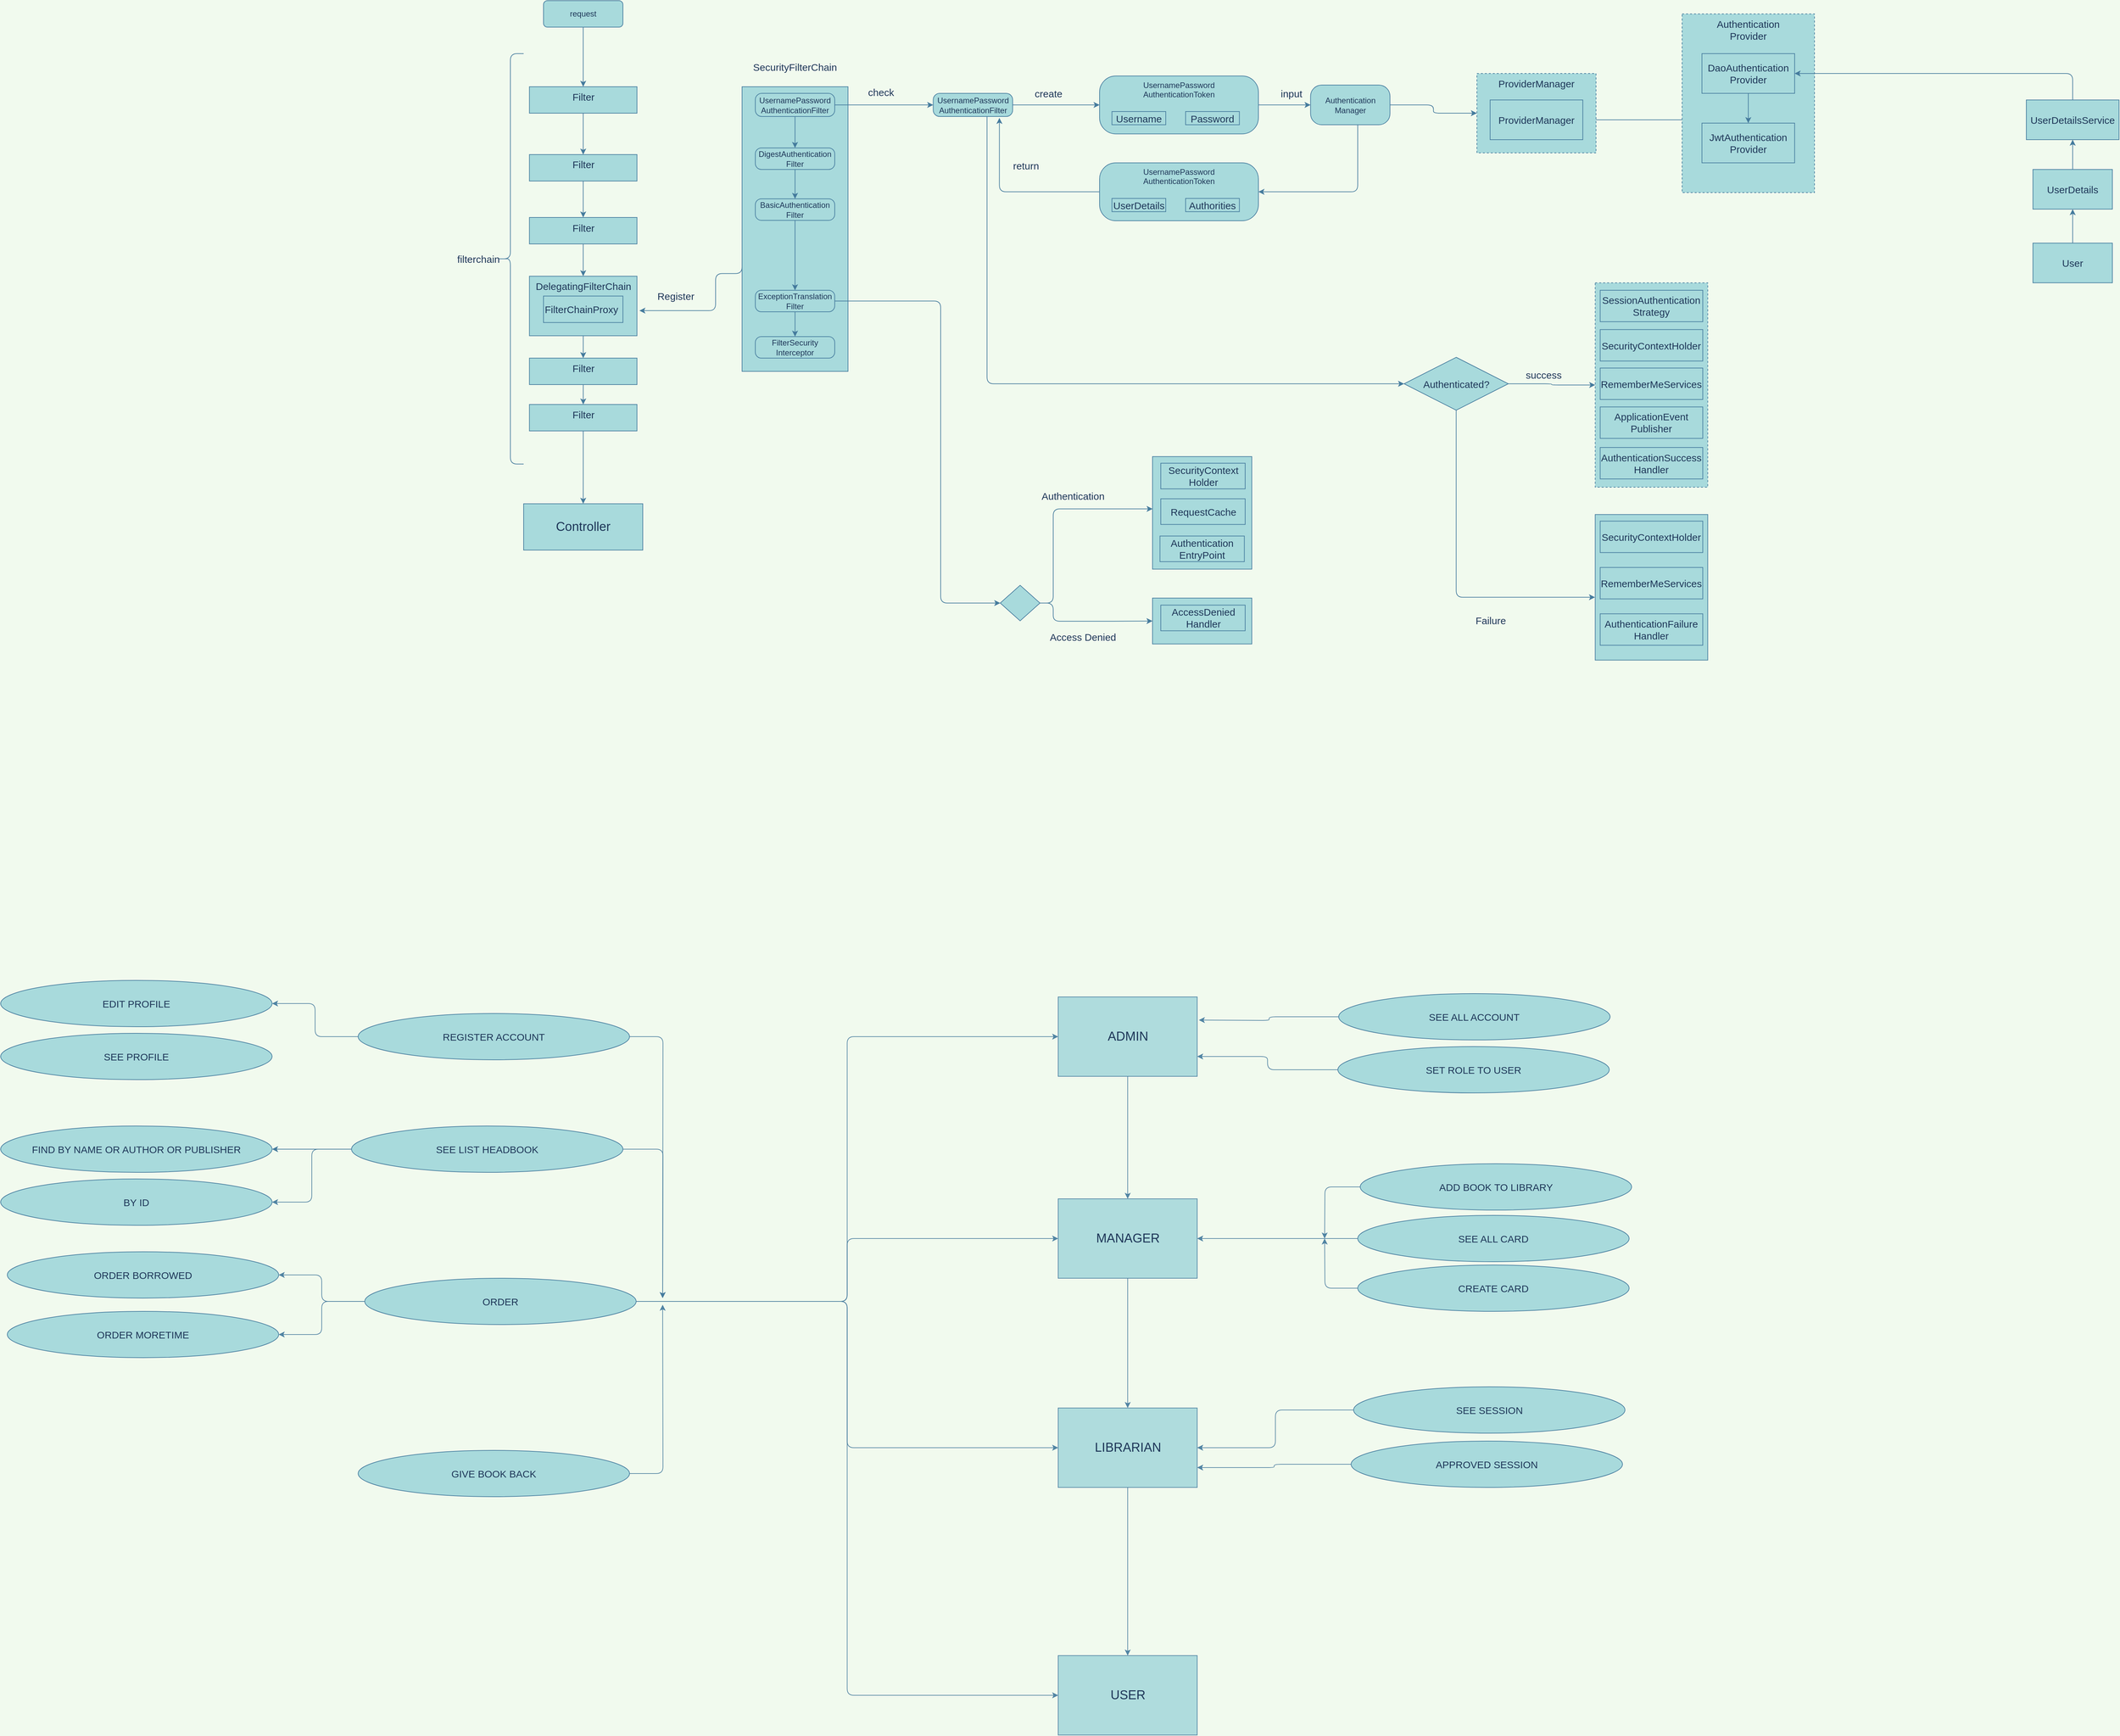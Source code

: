 <mxfile version="14.1.1" type="github">
  <diagram id="C5RBs43oDa-KdzZeNtuy" name="Page-1">
    <mxGraphModel dx="4338" dy="580" grid="1" gridSize="10" guides="1" tooltips="1" connect="1" arrows="1" fold="1" page="1" pageScale="1" pageWidth="3300" pageHeight="4681" background="#F1FAEE" math="0" shadow="0">
      <root>
        <mxCell id="WIyWlLk6GJQsqaUBKTNV-0" />
        <mxCell id="WIyWlLk6GJQsqaUBKTNV-1" parent="WIyWlLk6GJQsqaUBKTNV-0" />
        <mxCell id="i1rqOl0TpUe76ZHr00pR-119" style="edgeStyle=orthogonalEdgeStyle;curved=0;rounded=1;sketch=0;orthogonalLoop=1;jettySize=auto;html=1;entryX=1;entryY=0.5;entryDx=0;entryDy=0;strokeColor=#457B9D;fillColor=#A8DADC;fontSize=15;fontColor=#1D3557;" edge="1" parent="WIyWlLk6GJQsqaUBKTNV-1" source="i1rqOl0TpUe76ZHr00pR-103" target="i1rqOl0TpUe76ZHr00pR-118">
          <mxGeometry relative="1" as="geometry">
            <Array as="points">
              <mxPoint x="1840" y="240" />
              <mxPoint x="1840" y="240" />
            </Array>
          </mxGeometry>
        </mxCell>
        <mxCell id="i1rqOl0TpUe76ZHr00pR-103" value="Authentication&lt;br&gt;Provider" style="rounded=0;whiteSpace=wrap;html=1;sketch=0;strokeColor=#457B9D;fillColor=#A8DADC;fontSize=15;fontColor=#1D3557;align=center;labelBackgroundColor=none;verticalAlign=top;dashed=1;" vertex="1" parent="WIyWlLk6GJQsqaUBKTNV-1">
          <mxGeometry x="1880" y="80" width="200" height="270" as="geometry" />
        </mxCell>
        <mxCell id="i1rqOl0TpUe76ZHr00pR-105" value="ProviderManager" style="rounded=0;whiteSpace=wrap;html=1;sketch=0;strokeColor=#457B9D;fillColor=#A8DADC;fontSize=15;fontColor=#1D3557;align=center;verticalAlign=top;dashed=1;" vertex="1" parent="WIyWlLk6GJQsqaUBKTNV-1">
          <mxGeometry x="1570" y="170" width="180" height="120" as="geometry" />
        </mxCell>
        <mxCell id="i1rqOl0TpUe76ZHr00pR-66" style="edgeStyle=orthogonalEdgeStyle;curved=0;rounded=1;sketch=0;orthogonalLoop=1;jettySize=auto;html=1;entryX=0.5;entryY=0;entryDx=0;entryDy=0;strokeColor=#457B9D;fillColor=#A8DADC;fontSize=15;fontColor=#1D3557;" edge="1" parent="WIyWlLk6GJQsqaUBKTNV-1" source="i1rqOl0TpUe76ZHr00pR-19" target="i1rqOl0TpUe76ZHr00pR-63">
          <mxGeometry relative="1" as="geometry" />
        </mxCell>
        <mxCell id="i1rqOl0TpUe76ZHr00pR-19" value="DelegatingFilterChain" style="rounded=0;whiteSpace=wrap;html=1;sketch=0;strokeColor=#457B9D;fillColor=#A8DADC;fontSize=15;fontColor=#1D3557;align=center;horizontal=1;verticalAlign=top;" vertex="1" parent="WIyWlLk6GJQsqaUBKTNV-1">
          <mxGeometry x="138.75" y="476.24" width="162.5" height="90" as="geometry" />
        </mxCell>
        <mxCell id="i1rqOl0TpUe76ZHr00pR-18" style="edgeStyle=orthogonalEdgeStyle;curved=0;rounded=1;sketch=0;orthogonalLoop=1;jettySize=auto;html=1;strokeColor=#457B9D;fillColor=#A8DADC;fontSize=15;fontColor=#1D3557;entryX=1.022;entryY=0.578;entryDx=0;entryDy=0;entryPerimeter=0;exitX=0;exitY=0.5;exitDx=0;exitDy=0;" edge="1" parent="WIyWlLk6GJQsqaUBKTNV-1" source="i1rqOl0TpUe76ZHr00pR-17" target="i1rqOl0TpUe76ZHr00pR-19">
          <mxGeometry relative="1" as="geometry">
            <mxPoint x="470" y="491.24" as="targetPoint" />
            <Array as="points">
              <mxPoint x="420" y="472.24" />
              <mxPoint x="420" y="528.24" />
            </Array>
          </mxGeometry>
        </mxCell>
        <mxCell id="i1rqOl0TpUe76ZHr00pR-17" value="" style="rounded=0;whiteSpace=wrap;html=1;sketch=0;strokeColor=#457B9D;fillColor=#A8DADC;fontSize=15;fontColor=#1D3557;align=left;" vertex="1" parent="WIyWlLk6GJQsqaUBKTNV-1">
          <mxGeometry x="459.98" y="190" width="160.02" height="430" as="geometry" />
        </mxCell>
        <mxCell id="i1rqOl0TpUe76ZHr00pR-62" style="edgeStyle=orthogonalEdgeStyle;curved=0;rounded=1;sketch=0;orthogonalLoop=1;jettySize=auto;html=1;entryX=0.5;entryY=0;entryDx=0;entryDy=0;strokeColor=#457B9D;fillColor=#A8DADC;fontSize=15;fontColor=#1D3557;" edge="1" parent="WIyWlLk6GJQsqaUBKTNV-1" source="WIyWlLk6GJQsqaUBKTNV-3" target="i1rqOl0TpUe76ZHr00pR-47">
          <mxGeometry relative="1" as="geometry" />
        </mxCell>
        <mxCell id="WIyWlLk6GJQsqaUBKTNV-3" value="request" style="rounded=1;whiteSpace=wrap;html=1;fontSize=12;glass=0;strokeWidth=1;shadow=0;fillColor=#A8DADC;strokeColor=#457B9D;fontColor=#1D3557;" parent="WIyWlLk6GJQsqaUBKTNV-1" vertex="1">
          <mxGeometry x="160" y="60" width="120" height="40" as="geometry" />
        </mxCell>
        <mxCell id="i1rqOl0TpUe76ZHr00pR-2" value="filterchain" style="shape=curlyBracket;whiteSpace=wrap;html=1;rounded=1;sketch=0;strokeColor=#457B9D;fillColor=#A8DADC;fontColor=#1D3557;align=left;fontSize=15;verticalAlign=middle;horizontal=1;labelPosition=left;verticalLabelPosition=middle;textDirection=rtl;" vertex="1" parent="WIyWlLk6GJQsqaUBKTNV-1">
          <mxGeometry x="90" y="140" width="40" height="620" as="geometry" />
        </mxCell>
        <mxCell id="i1rqOl0TpUe76ZHr00pR-68" value="" style="edgeStyle=orthogonalEdgeStyle;curved=0;rounded=1;sketch=0;orthogonalLoop=1;jettySize=auto;html=1;strokeColor=#457B9D;fillColor=#A8DADC;fontSize=15;fontColor=#1D3557;" edge="1" parent="WIyWlLk6GJQsqaUBKTNV-1" source="i1rqOl0TpUe76ZHr00pR-4" target="i1rqOl0TpUe76ZHr00pR-67">
          <mxGeometry relative="1" as="geometry" />
        </mxCell>
        <mxCell id="i1rqOl0TpUe76ZHr00pR-151" style="edgeStyle=orthogonalEdgeStyle;curved=0;rounded=1;sketch=0;orthogonalLoop=1;jettySize=auto;html=1;entryX=0;entryY=0.5;entryDx=0;entryDy=0;strokeColor=#457B9D;fillColor=#A8DADC;fontSize=19;fontColor=#1D3557;" edge="1" parent="WIyWlLk6GJQsqaUBKTNV-1" source="i1rqOl0TpUe76ZHr00pR-4" target="i1rqOl0TpUe76ZHr00pR-75">
          <mxGeometry relative="1" as="geometry">
            <Array as="points">
              <mxPoint x="830" y="639" />
            </Array>
          </mxGeometry>
        </mxCell>
        <mxCell id="i1rqOl0TpUe76ZHr00pR-4" value="UsernamePassword&lt;br&gt;AuthenticationFilter" style="whiteSpace=wrap;html=1;rounded=1;shadow=0;fontColor=#1D3557;strokeColor=#457B9D;strokeWidth=1;fillColor=#A8DADC;glass=0;arcSize=28;rotation=0;" vertex="1" parent="WIyWlLk6GJQsqaUBKTNV-1">
          <mxGeometry x="748.75" y="200" width="120" height="35" as="geometry" />
        </mxCell>
        <mxCell id="i1rqOl0TpUe76ZHr00pR-9" value="" style="edgeStyle=orthogonalEdgeStyle;curved=0;rounded=1;sketch=0;orthogonalLoop=1;jettySize=auto;html=1;strokeColor=#457B9D;fillColor=#A8DADC;fontSize=15;fontColor=#1D3557;" edge="1" parent="WIyWlLk6GJQsqaUBKTNV-1" source="i1rqOl0TpUe76ZHr00pR-6" target="i1rqOl0TpUe76ZHr00pR-8">
          <mxGeometry relative="1" as="geometry" />
        </mxCell>
        <mxCell id="i1rqOl0TpUe76ZHr00pR-6" value="DigestAuthentication&lt;br&gt;Filter" style="whiteSpace=wrap;html=1;rounded=1;shadow=0;fontColor=#1D3557;strokeColor=#457B9D;strokeWidth=1;fillColor=#A8DADC;glass=0;arcSize=28;rotation=0;" vertex="1" parent="WIyWlLk6GJQsqaUBKTNV-1">
          <mxGeometry x="479.99" y="282.49" width="120" height="32.5" as="geometry" />
        </mxCell>
        <mxCell id="i1rqOl0TpUe76ZHr00pR-24" value="" style="edgeStyle=orthogonalEdgeStyle;curved=0;rounded=1;sketch=0;orthogonalLoop=1;jettySize=auto;html=1;strokeColor=#457B9D;fillColor=#A8DADC;fontSize=15;fontColor=#1D3557;" edge="1" parent="WIyWlLk6GJQsqaUBKTNV-1" source="i1rqOl0TpUe76ZHr00pR-8" target="i1rqOl0TpUe76ZHr00pR-23">
          <mxGeometry relative="1" as="geometry" />
        </mxCell>
        <mxCell id="i1rqOl0TpUe76ZHr00pR-8" value="BasicAuthentication&lt;br&gt;Filter" style="whiteSpace=wrap;html=1;rounded=1;shadow=0;fontColor=#1D3557;strokeColor=#457B9D;strokeWidth=1;fillColor=#A8DADC;glass=0;arcSize=28;rotation=0;" vertex="1" parent="WIyWlLk6GJQsqaUBKTNV-1">
          <mxGeometry x="479.98" y="359.37" width="120" height="32.5" as="geometry" />
        </mxCell>
        <mxCell id="i1rqOl0TpUe76ZHr00pR-13" value="SecurityFilterChain&lt;br&gt;" style="text;html=1;strokeColor=none;fillColor=none;align=center;verticalAlign=middle;whiteSpace=wrap;rounded=0;sketch=0;fontSize=15;fontColor=#1D3557;" vertex="1" parent="WIyWlLk6GJQsqaUBKTNV-1">
          <mxGeometry x="489.98" y="150" width="100" height="20" as="geometry" />
        </mxCell>
        <mxCell id="i1rqOl0TpUe76ZHr00pR-21" value="FilterChainProxy" style="rounded=0;whiteSpace=wrap;html=1;sketch=0;strokeColor=#457B9D;fillColor=#A8DADC;fontSize=15;fontColor=#1D3557;align=left;" vertex="1" parent="WIyWlLk6GJQsqaUBKTNV-1">
          <mxGeometry x="160" y="506.24" width="120" height="40" as="geometry" />
        </mxCell>
        <mxCell id="i1rqOl0TpUe76ZHr00pR-22" value="Register" style="text;html=1;strokeColor=none;fillColor=none;align=center;verticalAlign=middle;whiteSpace=wrap;rounded=0;sketch=0;fontSize=15;fontColor=#1D3557;" vertex="1" parent="WIyWlLk6GJQsqaUBKTNV-1">
          <mxGeometry x="340" y="496.24" width="40" height="20" as="geometry" />
        </mxCell>
        <mxCell id="i1rqOl0TpUe76ZHr00pR-26" value="" style="edgeStyle=orthogonalEdgeStyle;curved=0;rounded=1;sketch=0;orthogonalLoop=1;jettySize=auto;html=1;strokeColor=#457B9D;fillColor=#A8DADC;fontSize=15;fontColor=#1D3557;" edge="1" parent="WIyWlLk6GJQsqaUBKTNV-1" source="i1rqOl0TpUe76ZHr00pR-23" target="i1rqOl0TpUe76ZHr00pR-25">
          <mxGeometry relative="1" as="geometry" />
        </mxCell>
        <mxCell id="i1rqOl0TpUe76ZHr00pR-28" value="" style="edgeStyle=orthogonalEdgeStyle;curved=0;rounded=1;sketch=0;orthogonalLoop=1;jettySize=auto;html=1;strokeColor=#457B9D;fillColor=#A8DADC;fontSize=15;fontColor=#1D3557;entryX=0;entryY=0.5;entryDx=0;entryDy=0;" edge="1" parent="WIyWlLk6GJQsqaUBKTNV-1" source="i1rqOl0TpUe76ZHr00pR-23" target="i1rqOl0TpUe76ZHr00pR-27">
          <mxGeometry relative="1" as="geometry">
            <mxPoint x="650.003" y="513.776" as="targetPoint" />
            <Array as="points">
              <mxPoint x="760" y="514" />
              <mxPoint x="760" y="970" />
            </Array>
          </mxGeometry>
        </mxCell>
        <mxCell id="i1rqOl0TpUe76ZHr00pR-23" value="ExceptionTranslation&lt;br&gt;Filter" style="whiteSpace=wrap;html=1;rounded=1;shadow=0;fontColor=#1D3557;strokeColor=#457B9D;strokeWidth=1;fillColor=#A8DADC;glass=0;arcSize=28;rotation=0;" vertex="1" parent="WIyWlLk6GJQsqaUBKTNV-1">
          <mxGeometry x="479.98" y="497.5" width="120" height="32.5" as="geometry" />
        </mxCell>
        <mxCell id="i1rqOl0TpUe76ZHr00pR-25" value="FilterSecurity&lt;br&gt;Interceptor" style="whiteSpace=wrap;html=1;rounded=1;shadow=0;fontColor=#1D3557;strokeColor=#457B9D;strokeWidth=1;fillColor=#A8DADC;glass=0;arcSize=28;rotation=0;" vertex="1" parent="WIyWlLk6GJQsqaUBKTNV-1">
          <mxGeometry x="479.98" y="567.5" width="120" height="32.5" as="geometry" />
        </mxCell>
        <mxCell id="i1rqOl0TpUe76ZHr00pR-37" style="edgeStyle=orthogonalEdgeStyle;curved=0;rounded=1;sketch=0;orthogonalLoop=1;jettySize=auto;html=1;entryX=0.001;entryY=0.465;entryDx=0;entryDy=0;entryPerimeter=0;strokeColor=#457B9D;fillColor=#A8DADC;fontSize=15;fontColor=#1D3557;" edge="1" parent="WIyWlLk6GJQsqaUBKTNV-1" source="i1rqOl0TpUe76ZHr00pR-27" target="i1rqOl0TpUe76ZHr00pR-30">
          <mxGeometry relative="1" as="geometry">
            <Array as="points">
              <mxPoint x="930" y="970.5" />
              <mxPoint x="930" y="827.5" />
            </Array>
          </mxGeometry>
        </mxCell>
        <mxCell id="i1rqOl0TpUe76ZHr00pR-45" style="edgeStyle=orthogonalEdgeStyle;curved=0;rounded=1;sketch=0;orthogonalLoop=1;jettySize=auto;html=1;entryX=0;entryY=0.5;entryDx=0;entryDy=0;strokeColor=#457B9D;fillColor=#A8DADC;fontSize=15;fontColor=#1D3557;" edge="1" parent="WIyWlLk6GJQsqaUBKTNV-1" source="i1rqOl0TpUe76ZHr00pR-27" target="i1rqOl0TpUe76ZHr00pR-40">
          <mxGeometry relative="1" as="geometry">
            <Array as="points">
              <mxPoint x="930" y="970.5" />
              <mxPoint x="930" y="997.5" />
              <mxPoint x="1030" y="997.5" />
            </Array>
          </mxGeometry>
        </mxCell>
        <mxCell id="i1rqOl0TpUe76ZHr00pR-27" value="" style="rhombus;whiteSpace=wrap;html=1;rounded=1;shadow=0;fontColor=#1D3557;strokeColor=#457B9D;strokeWidth=1;fillColor=#A8DADC;glass=0;arcSize=0;" vertex="1" parent="WIyWlLk6GJQsqaUBKTNV-1">
          <mxGeometry x="850" y="943.14" width="60" height="53.75" as="geometry" />
        </mxCell>
        <mxCell id="i1rqOl0TpUe76ZHr00pR-30" value="" style="rounded=0;whiteSpace=wrap;html=1;sketch=0;strokeColor=#457B9D;fillColor=#A8DADC;fontSize=15;fontColor=#1D3557;align=left;" vertex="1" parent="WIyWlLk6GJQsqaUBKTNV-1">
          <mxGeometry x="1080" y="748.75" width="150" height="170" as="geometry" />
        </mxCell>
        <mxCell id="i1rqOl0TpUe76ZHr00pR-31" value="SecurityContext&lt;br&gt;&lt;div style=&quot;&quot;&gt;&lt;span&gt;Holder&lt;/span&gt;&lt;/div&gt;" style="rounded=0;whiteSpace=wrap;html=1;sketch=0;strokeColor=#457B9D;fillColor=#A8DADC;fontSize=15;fontColor=#1D3557;align=center;" vertex="1" parent="WIyWlLk6GJQsqaUBKTNV-1">
          <mxGeometry x="1092.5" y="758.75" width="127.5" height="38.75" as="geometry" />
        </mxCell>
        <mxCell id="i1rqOl0TpUe76ZHr00pR-33" value="RequestCache" style="rounded=0;whiteSpace=wrap;html=1;sketch=0;strokeColor=#457B9D;fillColor=#A8DADC;fontSize=15;fontColor=#1D3557;align=center;" vertex="1" parent="WIyWlLk6GJQsqaUBKTNV-1">
          <mxGeometry x="1092.5" y="812.5" width="127.5" height="38.75" as="geometry" />
        </mxCell>
        <mxCell id="i1rqOl0TpUe76ZHr00pR-35" value="Authentication&lt;br&gt;EntryPoint" style="rounded=0;whiteSpace=wrap;html=1;sketch=0;strokeColor=#457B9D;fillColor=#A8DADC;fontSize=15;fontColor=#1D3557;align=center;" vertex="1" parent="WIyWlLk6GJQsqaUBKTNV-1">
          <mxGeometry x="1091.25" y="868.75" width="127.5" height="38.75" as="geometry" />
        </mxCell>
        <mxCell id="i1rqOl0TpUe76ZHr00pR-38" value="Authentication" style="text;html=1;strokeColor=none;fillColor=none;align=center;verticalAlign=middle;whiteSpace=wrap;rounded=0;sketch=0;fontSize=15;fontColor=#1D3557;" vertex="1" parent="WIyWlLk6GJQsqaUBKTNV-1">
          <mxGeometry x="940" y="797.5" width="40" height="20" as="geometry" />
        </mxCell>
        <mxCell id="i1rqOl0TpUe76ZHr00pR-40" value="" style="rounded=0;whiteSpace=wrap;html=1;sketch=0;strokeColor=#457B9D;fillColor=#A8DADC;fontSize=15;fontColor=#1D3557;align=left;" vertex="1" parent="WIyWlLk6GJQsqaUBKTNV-1">
          <mxGeometry x="1080" y="962.5" width="150" height="69.36" as="geometry" />
        </mxCell>
        <mxCell id="i1rqOl0TpUe76ZHr00pR-41" value="AccessDenied&lt;br&gt;Handler" style="rounded=0;whiteSpace=wrap;html=1;sketch=0;strokeColor=#457B9D;fillColor=#A8DADC;fontSize=15;fontColor=#1D3557;align=center;" vertex="1" parent="WIyWlLk6GJQsqaUBKTNV-1">
          <mxGeometry x="1092.5" y="973.12" width="127.5" height="38.75" as="geometry" />
        </mxCell>
        <mxCell id="i1rqOl0TpUe76ZHr00pR-46" value="Access Denied" style="text;html=1;strokeColor=none;fillColor=none;align=center;verticalAlign=middle;whiteSpace=wrap;rounded=0;sketch=0;fontSize=15;fontColor=#1D3557;" vertex="1" parent="WIyWlLk6GJQsqaUBKTNV-1">
          <mxGeometry x="920" y="1007.51" width="110" height="26.24" as="geometry" />
        </mxCell>
        <mxCell id="i1rqOl0TpUe76ZHr00pR-58" value="" style="edgeStyle=orthogonalEdgeStyle;curved=0;rounded=1;sketch=0;orthogonalLoop=1;jettySize=auto;html=1;strokeColor=#457B9D;fillColor=#A8DADC;fontSize=15;fontColor=#1D3557;" edge="1" parent="WIyWlLk6GJQsqaUBKTNV-1" source="i1rqOl0TpUe76ZHr00pR-47" target="i1rqOl0TpUe76ZHr00pR-57">
          <mxGeometry relative="1" as="geometry" />
        </mxCell>
        <mxCell id="i1rqOl0TpUe76ZHr00pR-47" value="Filter" style="rounded=0;whiteSpace=wrap;html=1;sketch=0;strokeColor=#457B9D;fillColor=#A8DADC;fontSize=15;fontColor=#1D3557;align=center;horizontal=1;verticalAlign=top;" vertex="1" parent="WIyWlLk6GJQsqaUBKTNV-1">
          <mxGeometry x="138.75" y="190" width="162.5" height="40" as="geometry" />
        </mxCell>
        <mxCell id="i1rqOl0TpUe76ZHr00pR-60" value="" style="edgeStyle=orthogonalEdgeStyle;curved=0;rounded=1;sketch=0;orthogonalLoop=1;jettySize=auto;html=1;strokeColor=#457B9D;fillColor=#A8DADC;fontSize=15;fontColor=#1D3557;" edge="1" parent="WIyWlLk6GJQsqaUBKTNV-1" source="i1rqOl0TpUe76ZHr00pR-57" target="i1rqOl0TpUe76ZHr00pR-59">
          <mxGeometry relative="1" as="geometry" />
        </mxCell>
        <mxCell id="i1rqOl0TpUe76ZHr00pR-57" value="Filter" style="rounded=0;whiteSpace=wrap;html=1;sketch=0;strokeColor=#457B9D;fillColor=#A8DADC;fontSize=15;fontColor=#1D3557;align=center;horizontal=1;verticalAlign=top;" vertex="1" parent="WIyWlLk6GJQsqaUBKTNV-1">
          <mxGeometry x="138.75" y="292.49" width="162.5" height="40" as="geometry" />
        </mxCell>
        <mxCell id="i1rqOl0TpUe76ZHr00pR-61" style="edgeStyle=orthogonalEdgeStyle;curved=0;rounded=1;sketch=0;orthogonalLoop=1;jettySize=auto;html=1;strokeColor=#457B9D;fillColor=#A8DADC;fontSize=15;fontColor=#1D3557;" edge="1" parent="WIyWlLk6GJQsqaUBKTNV-1" source="i1rqOl0TpUe76ZHr00pR-59" target="i1rqOl0TpUe76ZHr00pR-19">
          <mxGeometry relative="1" as="geometry" />
        </mxCell>
        <mxCell id="i1rqOl0TpUe76ZHr00pR-59" value="Filter" style="rounded=0;whiteSpace=wrap;html=1;sketch=0;strokeColor=#457B9D;fillColor=#A8DADC;fontSize=15;fontColor=#1D3557;align=center;horizontal=1;verticalAlign=top;" vertex="1" parent="WIyWlLk6GJQsqaUBKTNV-1">
          <mxGeometry x="138.75" y="387.5" width="162.5" height="40" as="geometry" />
        </mxCell>
        <mxCell id="i1rqOl0TpUe76ZHr00pR-65" value="" style="edgeStyle=orthogonalEdgeStyle;curved=0;rounded=1;sketch=0;orthogonalLoop=1;jettySize=auto;html=1;strokeColor=#457B9D;fillColor=#A8DADC;fontSize=15;fontColor=#1D3557;" edge="1" parent="WIyWlLk6GJQsqaUBKTNV-1" source="i1rqOl0TpUe76ZHr00pR-63" target="i1rqOl0TpUe76ZHr00pR-64">
          <mxGeometry relative="1" as="geometry" />
        </mxCell>
        <mxCell id="i1rqOl0TpUe76ZHr00pR-63" value="Filter" style="rounded=0;whiteSpace=wrap;html=1;sketch=0;strokeColor=#457B9D;fillColor=#A8DADC;fontSize=15;fontColor=#1D3557;align=center;horizontal=1;verticalAlign=top;" vertex="1" parent="WIyWlLk6GJQsqaUBKTNV-1">
          <mxGeometry x="138.75" y="600" width="162.5" height="40" as="geometry" />
        </mxCell>
        <mxCell id="i1rqOl0TpUe76ZHr00pR-150" value="" style="edgeStyle=orthogonalEdgeStyle;curved=0;rounded=1;sketch=0;orthogonalLoop=1;jettySize=auto;html=1;strokeColor=#457B9D;fillColor=#A8DADC;fontSize=15;fontColor=#1D3557;" edge="1" parent="WIyWlLk6GJQsqaUBKTNV-1" source="i1rqOl0TpUe76ZHr00pR-64" target="i1rqOl0TpUe76ZHr00pR-149">
          <mxGeometry relative="1" as="geometry" />
        </mxCell>
        <mxCell id="i1rqOl0TpUe76ZHr00pR-64" value="Filter" style="rounded=0;whiteSpace=wrap;html=1;sketch=0;strokeColor=#457B9D;fillColor=#A8DADC;fontSize=15;fontColor=#1D3557;align=center;horizontal=1;verticalAlign=top;" vertex="1" parent="WIyWlLk6GJQsqaUBKTNV-1">
          <mxGeometry x="138.75" y="670" width="162.5" height="40" as="geometry" />
        </mxCell>
        <mxCell id="i1rqOl0TpUe76ZHr00pR-73" value="" style="edgeStyle=orthogonalEdgeStyle;curved=0;rounded=1;sketch=0;orthogonalLoop=1;jettySize=auto;html=1;strokeColor=#457B9D;fillColor=#A8DADC;fontSize=15;fontColor=#1D3557;" edge="1" parent="WIyWlLk6GJQsqaUBKTNV-1" source="i1rqOl0TpUe76ZHr00pR-67" target="i1rqOl0TpUe76ZHr00pR-72">
          <mxGeometry relative="1" as="geometry" />
        </mxCell>
        <mxCell id="i1rqOl0TpUe76ZHr00pR-67" value="UsernamePassword&lt;br&gt;AuthenticationToken" style="whiteSpace=wrap;html=1;rounded=1;shadow=0;fontColor=#1D3557;strokeColor=#457B9D;strokeWidth=1;fillColor=#A8DADC;glass=0;arcSize=28;rotation=0;verticalAlign=top;" vertex="1" parent="WIyWlLk6GJQsqaUBKTNV-1">
          <mxGeometry x="1000" y="173.75" width="240" height="87.5" as="geometry" />
        </mxCell>
        <mxCell id="i1rqOl0TpUe76ZHr00pR-69" value="create" style="text;html=1;strokeColor=none;fillColor=none;align=center;verticalAlign=middle;whiteSpace=wrap;rounded=0;sketch=0;fontSize=15;fontColor=#1D3557;" vertex="1" parent="WIyWlLk6GJQsqaUBKTNV-1">
          <mxGeometry x="902.5" y="190" width="40" height="20" as="geometry" />
        </mxCell>
        <mxCell id="i1rqOl0TpUe76ZHr00pR-110" style="edgeStyle=orthogonalEdgeStyle;curved=0;rounded=1;sketch=0;orthogonalLoop=1;jettySize=auto;html=1;strokeColor=#457B9D;fillColor=#A8DADC;fontSize=15;fontColor=#1D3557;" edge="1" parent="WIyWlLk6GJQsqaUBKTNV-1" source="i1rqOl0TpUe76ZHr00pR-72" target="i1rqOl0TpUe76ZHr00pR-105">
          <mxGeometry relative="1" as="geometry" />
        </mxCell>
        <mxCell id="i1rqOl0TpUe76ZHr00pR-145" style="edgeStyle=orthogonalEdgeStyle;curved=0;rounded=1;sketch=0;orthogonalLoop=1;jettySize=auto;html=1;entryX=1;entryY=0.5;entryDx=0;entryDy=0;strokeColor=#457B9D;fillColor=#A8DADC;fontSize=15;fontColor=#1D3557;" edge="1" parent="WIyWlLk6GJQsqaUBKTNV-1" source="i1rqOl0TpUe76ZHr00pR-72" target="i1rqOl0TpUe76ZHr00pR-141">
          <mxGeometry relative="1" as="geometry">
            <Array as="points">
              <mxPoint x="1390" y="349" />
            </Array>
          </mxGeometry>
        </mxCell>
        <mxCell id="i1rqOl0TpUe76ZHr00pR-72" value="Authentication&lt;br&gt;Manager" style="whiteSpace=wrap;html=1;rounded=1;shadow=0;fontColor=#1D3557;strokeColor=#457B9D;strokeWidth=1;fillColor=#A8DADC;glass=0;arcSize=28;" vertex="1" parent="WIyWlLk6GJQsqaUBKTNV-1">
          <mxGeometry x="1318.75" y="187.5" width="120" height="60" as="geometry" />
        </mxCell>
        <mxCell id="i1rqOl0TpUe76ZHr00pR-74" value="input" style="text;html=1;strokeColor=none;fillColor=none;align=center;verticalAlign=middle;whiteSpace=wrap;rounded=0;sketch=0;fontSize=15;fontColor=#1D3557;" vertex="1" parent="WIyWlLk6GJQsqaUBKTNV-1">
          <mxGeometry x="1270" y="190" width="40" height="20" as="geometry" />
        </mxCell>
        <mxCell id="i1rqOl0TpUe76ZHr00pR-77" value="" style="edgeStyle=orthogonalEdgeStyle;curved=0;rounded=1;sketch=0;orthogonalLoop=1;jettySize=auto;html=1;strokeColor=#457B9D;fillColor=#A8DADC;fontSize=15;fontColor=#1D3557;" edge="1" parent="WIyWlLk6GJQsqaUBKTNV-1" source="i1rqOl0TpUe76ZHr00pR-75" target="i1rqOl0TpUe76ZHr00pR-76">
          <mxGeometry relative="1" as="geometry" />
        </mxCell>
        <mxCell id="i1rqOl0TpUe76ZHr00pR-91" style="edgeStyle=orthogonalEdgeStyle;curved=0;rounded=1;sketch=0;orthogonalLoop=1;jettySize=auto;html=1;strokeColor=#457B9D;fillColor=#A8DADC;fontSize=15;fontColor=#1D3557;entryX=-0.002;entryY=0.566;entryDx=0;entryDy=0;entryPerimeter=0;" edge="1" parent="WIyWlLk6GJQsqaUBKTNV-1" source="i1rqOl0TpUe76ZHr00pR-75" target="i1rqOl0TpUe76ZHr00pR-90">
          <mxGeometry relative="1" as="geometry">
            <mxPoint x="1550" y="1016.24" as="targetPoint" />
            <Array as="points">
              <mxPoint x="1538.75" y="961.24" />
              <mxPoint x="1748.75" y="961.24" />
            </Array>
          </mxGeometry>
        </mxCell>
        <mxCell id="i1rqOl0TpUe76ZHr00pR-75" value="Authenticated?" style="rhombus;whiteSpace=wrap;html=1;rounded=0;sketch=0;strokeColor=#457B9D;fillColor=#A8DADC;fontSize=15;fontColor=#1D3557;align=center;" vertex="1" parent="WIyWlLk6GJQsqaUBKTNV-1">
          <mxGeometry x="1460" y="598.75" width="157.5" height="80" as="geometry" />
        </mxCell>
        <mxCell id="i1rqOl0TpUe76ZHr00pR-76" value="" style="whiteSpace=wrap;html=1;rounded=0;fontSize=15;fontColor=#1D3557;strokeColor=#457B9D;fillColor=#A8DADC;sketch=0;dashed=1;" vertex="1" parent="WIyWlLk6GJQsqaUBKTNV-1">
          <mxGeometry x="1748.75" y="486.24" width="170" height="308.75" as="geometry" />
        </mxCell>
        <mxCell id="i1rqOl0TpUe76ZHr00pR-78" value="SessionAuthentication&lt;br&gt;Strategy" style="rounded=0;whiteSpace=wrap;html=1;sketch=0;strokeColor=#457B9D;fillColor=#A8DADC;fontSize=15;fontColor=#1D3557;align=center;" vertex="1" parent="WIyWlLk6GJQsqaUBKTNV-1">
          <mxGeometry x="1756.25" y="497.48" width="155" height="47.51" as="geometry" />
        </mxCell>
        <mxCell id="i1rqOl0TpUe76ZHr00pR-79" value="SecurityContextHolder" style="rounded=0;whiteSpace=wrap;html=1;sketch=0;strokeColor=#457B9D;fillColor=#A8DADC;fontSize=15;fontColor=#1D3557;align=center;" vertex="1" parent="WIyWlLk6GJQsqaUBKTNV-1">
          <mxGeometry x="1756.25" y="556.86" width="155" height="47.51" as="geometry" />
        </mxCell>
        <mxCell id="i1rqOl0TpUe76ZHr00pR-81" value="RememberMeServices" style="rounded=0;whiteSpace=wrap;html=1;sketch=0;strokeColor=#457B9D;fillColor=#A8DADC;fontSize=15;fontColor=#1D3557;align=center;" vertex="1" parent="WIyWlLk6GJQsqaUBKTNV-1">
          <mxGeometry x="1756.25" y="614.99" width="155" height="47.51" as="geometry" />
        </mxCell>
        <mxCell id="i1rqOl0TpUe76ZHr00pR-83" value="ApplicationEvent&lt;br&gt;Publisher" style="rounded=0;whiteSpace=wrap;html=1;sketch=0;strokeColor=#457B9D;fillColor=#A8DADC;fontSize=15;fontColor=#1D3557;align=center;" vertex="1" parent="WIyWlLk6GJQsqaUBKTNV-1">
          <mxGeometry x="1756.25" y="673.72" width="155" height="47.51" as="geometry" />
        </mxCell>
        <mxCell id="i1rqOl0TpUe76ZHr00pR-85" value="AuthenticationSuccess&lt;br&gt;Handler" style="rounded=0;whiteSpace=wrap;html=1;sketch=0;strokeColor=#457B9D;fillColor=#A8DADC;fontSize=15;fontColor=#1D3557;align=center;" vertex="1" parent="WIyWlLk6GJQsqaUBKTNV-1">
          <mxGeometry x="1756.25" y="734.99" width="155" height="47.51" as="geometry" />
        </mxCell>
        <mxCell id="i1rqOl0TpUe76ZHr00pR-90" value="" style="whiteSpace=wrap;html=1;rounded=0;fontSize=15;fontColor=#1D3557;strokeColor=#457B9D;fillColor=#A8DADC;sketch=0;" vertex="1" parent="WIyWlLk6GJQsqaUBKTNV-1">
          <mxGeometry x="1748.75" y="836.24" width="170" height="220" as="geometry" />
        </mxCell>
        <mxCell id="i1rqOl0TpUe76ZHr00pR-93" value="SecurityContextHolder" style="rounded=0;whiteSpace=wrap;html=1;sketch=0;strokeColor=#457B9D;fillColor=#A8DADC;fontSize=15;fontColor=#1D3557;align=center;" vertex="1" parent="WIyWlLk6GJQsqaUBKTNV-1">
          <mxGeometry x="1756.25" y="846.24" width="155" height="47.51" as="geometry" />
        </mxCell>
        <mxCell id="i1rqOl0TpUe76ZHr00pR-94" value="RememberMeServices" style="rounded=0;whiteSpace=wrap;html=1;sketch=0;strokeColor=#457B9D;fillColor=#A8DADC;fontSize=15;fontColor=#1D3557;align=center;" vertex="1" parent="WIyWlLk6GJQsqaUBKTNV-1">
          <mxGeometry x="1756.25" y="916.24" width="155" height="47.51" as="geometry" />
        </mxCell>
        <mxCell id="i1rqOl0TpUe76ZHr00pR-95" value="AuthenticationFailure&lt;br&gt;Handler" style="rounded=0;whiteSpace=wrap;html=1;sketch=0;strokeColor=#457B9D;fillColor=#A8DADC;fontSize=15;fontColor=#1D3557;align=center;" vertex="1" parent="WIyWlLk6GJQsqaUBKTNV-1">
          <mxGeometry x="1756.25" y="986.24" width="155" height="47.51" as="geometry" />
        </mxCell>
        <mxCell id="i1rqOl0TpUe76ZHr00pR-96" value="Failure" style="text;html=1;strokeColor=none;fillColor=none;align=center;verticalAlign=middle;whiteSpace=wrap;rounded=0;sketch=0;fontSize=15;fontColor=#1D3557;" vertex="1" parent="WIyWlLk6GJQsqaUBKTNV-1">
          <mxGeometry x="1571.25" y="986.24" width="40" height="20" as="geometry" />
        </mxCell>
        <mxCell id="i1rqOl0TpUe76ZHr00pR-97" value="success" style="text;html=1;strokeColor=none;fillColor=none;align=center;verticalAlign=middle;whiteSpace=wrap;rounded=0;sketch=0;fontSize=15;fontColor=#1D3557;" vertex="1" parent="WIyWlLk6GJQsqaUBKTNV-1">
          <mxGeometry x="1651.25" y="614.99" width="40" height="20" as="geometry" />
        </mxCell>
        <mxCell id="i1rqOl0TpUe76ZHr00pR-100" value="" style="edgeStyle=orthogonalEdgeStyle;curved=0;rounded=1;sketch=0;orthogonalLoop=1;jettySize=auto;html=1;strokeColor=#457B9D;fillColor=#A8DADC;fontSize=15;fontColor=#1D3557;" edge="1" parent="WIyWlLk6GJQsqaUBKTNV-1" source="i1rqOl0TpUe76ZHr00pR-98" target="i1rqOl0TpUe76ZHr00pR-99">
          <mxGeometry relative="1" as="geometry" />
        </mxCell>
        <mxCell id="i1rqOl0TpUe76ZHr00pR-98" value="User" style="rounded=0;whiteSpace=wrap;html=1;sketch=0;strokeColor=#457B9D;fillColor=#A8DADC;fontSize=15;fontColor=#1D3557;align=center;" vertex="1" parent="WIyWlLk6GJQsqaUBKTNV-1">
          <mxGeometry x="2410" y="426.24" width="120" height="60" as="geometry" />
        </mxCell>
        <mxCell id="i1rqOl0TpUe76ZHr00pR-102" value="" style="edgeStyle=orthogonalEdgeStyle;curved=0;rounded=1;sketch=0;orthogonalLoop=1;jettySize=auto;html=1;strokeColor=#457B9D;fillColor=#A8DADC;fontSize=15;fontColor=#1D3557;" edge="1" parent="WIyWlLk6GJQsqaUBKTNV-1" source="i1rqOl0TpUe76ZHr00pR-99" target="i1rqOl0TpUe76ZHr00pR-101">
          <mxGeometry relative="1" as="geometry" />
        </mxCell>
        <mxCell id="i1rqOl0TpUe76ZHr00pR-99" value="UserDetails" style="rounded=0;whiteSpace=wrap;html=1;sketch=0;strokeColor=#457B9D;fillColor=#A8DADC;fontSize=15;fontColor=#1D3557;align=center;" vertex="1" parent="WIyWlLk6GJQsqaUBKTNV-1">
          <mxGeometry x="2410" y="314.99" width="120" height="60" as="geometry" />
        </mxCell>
        <mxCell id="i1rqOl0TpUe76ZHr00pR-104" value="" style="edgeStyle=orthogonalEdgeStyle;curved=0;rounded=1;sketch=0;orthogonalLoop=1;jettySize=auto;html=1;strokeColor=#457B9D;fillColor=#A8DADC;fontSize=15;fontColor=#1D3557;entryX=1;entryY=0.5;entryDx=0;entryDy=0;" edge="1" parent="WIyWlLk6GJQsqaUBKTNV-1" source="i1rqOl0TpUe76ZHr00pR-101" target="i1rqOl0TpUe76ZHr00pR-107">
          <mxGeometry relative="1" as="geometry">
            <mxPoint x="2180" y="215" as="targetPoint" />
            <Array as="points">
              <mxPoint x="2470" y="170" />
            </Array>
          </mxGeometry>
        </mxCell>
        <mxCell id="i1rqOl0TpUe76ZHr00pR-101" value="UserDetailsService" style="rounded=0;whiteSpace=wrap;html=1;sketch=0;strokeColor=#457B9D;fillColor=#A8DADC;fontSize=15;fontColor=#1D3557;align=center;" vertex="1" parent="WIyWlLk6GJQsqaUBKTNV-1">
          <mxGeometry x="2400" y="210" width="140" height="60" as="geometry" />
        </mxCell>
        <mxCell id="i1rqOl0TpUe76ZHr00pR-109" value="" style="edgeStyle=orthogonalEdgeStyle;curved=0;rounded=1;sketch=0;orthogonalLoop=1;jettySize=auto;html=1;strokeColor=#457B9D;fillColor=#A8DADC;fontSize=15;fontColor=#1D3557;" edge="1" parent="WIyWlLk6GJQsqaUBKTNV-1" source="i1rqOl0TpUe76ZHr00pR-107" target="i1rqOl0TpUe76ZHr00pR-108">
          <mxGeometry relative="1" as="geometry" />
        </mxCell>
        <mxCell id="i1rqOl0TpUe76ZHr00pR-107" value="DaoAuthentication&lt;br&gt;Provider" style="rounded=0;whiteSpace=wrap;html=1;sketch=0;strokeColor=#457B9D;fillColor=#A8DADC;fontSize=15;fontColor=#1D3557;align=center;" vertex="1" parent="WIyWlLk6GJQsqaUBKTNV-1">
          <mxGeometry x="1910" y="140" width="140" height="60" as="geometry" />
        </mxCell>
        <mxCell id="i1rqOl0TpUe76ZHr00pR-108" value="JwtAuthentication&lt;br&gt;Provider" style="rounded=0;whiteSpace=wrap;html=1;sketch=0;strokeColor=#457B9D;fillColor=#A8DADC;fontSize=15;fontColor=#1D3557;align=center;" vertex="1" parent="WIyWlLk6GJQsqaUBKTNV-1">
          <mxGeometry x="1910" y="245" width="140" height="60" as="geometry" />
        </mxCell>
        <mxCell id="i1rqOl0TpUe76ZHr00pR-118" value="ProviderManager" style="rounded=0;whiteSpace=wrap;html=1;sketch=0;strokeColor=#457B9D;fillColor=#A8DADC;fontSize=15;fontColor=#1D3557;align=center;" vertex="1" parent="WIyWlLk6GJQsqaUBKTNV-1">
          <mxGeometry x="1590" y="210" width="140" height="60" as="geometry" />
        </mxCell>
        <mxCell id="i1rqOl0TpUe76ZHr00pR-122" style="edgeStyle=orthogonalEdgeStyle;curved=0;rounded=1;sketch=0;orthogonalLoop=1;jettySize=auto;html=1;strokeColor=#457B9D;fillColor=#A8DADC;fontSize=15;fontColor=#1D3557;" edge="1" parent="WIyWlLk6GJQsqaUBKTNV-1" source="i1rqOl0TpUe76ZHr00pR-120" target="i1rqOl0TpUe76ZHr00pR-6">
          <mxGeometry relative="1" as="geometry" />
        </mxCell>
        <mxCell id="i1rqOl0TpUe76ZHr00pR-147" style="edgeStyle=orthogonalEdgeStyle;curved=0;rounded=1;sketch=0;orthogonalLoop=1;jettySize=auto;html=1;entryX=0;entryY=0.5;entryDx=0;entryDy=0;strokeColor=#457B9D;fillColor=#A8DADC;fontSize=15;fontColor=#1D3557;" edge="1" parent="WIyWlLk6GJQsqaUBKTNV-1" source="i1rqOl0TpUe76ZHr00pR-120" target="i1rqOl0TpUe76ZHr00pR-4">
          <mxGeometry relative="1" as="geometry" />
        </mxCell>
        <mxCell id="i1rqOl0TpUe76ZHr00pR-120" value="UsernamePassword&lt;br&gt;AuthenticationFilter" style="whiteSpace=wrap;html=1;rounded=1;shadow=0;fontColor=#1D3557;strokeColor=#457B9D;strokeWidth=1;fillColor=#A8DADC;glass=0;arcSize=28;rotation=0;" vertex="1" parent="WIyWlLk6GJQsqaUBKTNV-1">
          <mxGeometry x="479.98" y="200" width="120" height="35" as="geometry" />
        </mxCell>
        <mxCell id="i1rqOl0TpUe76ZHr00pR-130" value="return" style="text;html=1;strokeColor=none;fillColor=none;align=center;verticalAlign=middle;whiteSpace=wrap;rounded=0;labelBackgroundColor=none;sketch=0;fontSize=15;fontColor=#1D3557;" vertex="1" parent="WIyWlLk6GJQsqaUBKTNV-1">
          <mxGeometry x="868.75" y="298.74" width="40" height="20" as="geometry" />
        </mxCell>
        <mxCell id="i1rqOl0TpUe76ZHr00pR-131" value="Username" style="rounded=0;whiteSpace=wrap;html=1;labelBackgroundColor=none;sketch=0;strokeColor=#457B9D;fillColor=#A8DADC;gradientColor=none;fontSize=15;fontColor=#1D3557;align=center;" vertex="1" parent="WIyWlLk6GJQsqaUBKTNV-1">
          <mxGeometry x="1018.75" y="227.5" width="81.25" height="20" as="geometry" />
        </mxCell>
        <mxCell id="i1rqOl0TpUe76ZHr00pR-132" value="Password" style="rounded=0;whiteSpace=wrap;html=1;labelBackgroundColor=none;sketch=0;strokeColor=#457B9D;fillColor=#A8DADC;gradientColor=none;fontSize=15;fontColor=#1D3557;align=center;" vertex="1" parent="WIyWlLk6GJQsqaUBKTNV-1">
          <mxGeometry x="1130" y="227.5" width="81.25" height="20" as="geometry" />
        </mxCell>
        <mxCell id="i1rqOl0TpUe76ZHr00pR-146" style="edgeStyle=orthogonalEdgeStyle;curved=0;rounded=1;sketch=0;orthogonalLoop=1;jettySize=auto;html=1;entryX=0.833;entryY=1.06;entryDx=0;entryDy=0;entryPerimeter=0;strokeColor=#457B9D;fillColor=#A8DADC;fontSize=15;fontColor=#1D3557;" edge="1" parent="WIyWlLk6GJQsqaUBKTNV-1" source="i1rqOl0TpUe76ZHr00pR-141" target="i1rqOl0TpUe76ZHr00pR-4">
          <mxGeometry relative="1" as="geometry" />
        </mxCell>
        <mxCell id="i1rqOl0TpUe76ZHr00pR-141" value="UsernamePassword&lt;br&gt;AuthenticationToken" style="whiteSpace=wrap;html=1;rounded=1;shadow=0;fontColor=#1D3557;strokeColor=#457B9D;strokeWidth=1;fillColor=#A8DADC;glass=0;arcSize=28;rotation=0;verticalAlign=top;" vertex="1" parent="WIyWlLk6GJQsqaUBKTNV-1">
          <mxGeometry x="1000" y="305" width="240" height="87.5" as="geometry" />
        </mxCell>
        <mxCell id="i1rqOl0TpUe76ZHr00pR-142" value="UserDetails" style="rounded=0;whiteSpace=wrap;html=1;labelBackgroundColor=none;sketch=0;strokeColor=#457B9D;fillColor=#A8DADC;gradientColor=none;fontSize=15;fontColor=#1D3557;align=center;" vertex="1" parent="WIyWlLk6GJQsqaUBKTNV-1">
          <mxGeometry x="1018.75" y="358.75" width="81.25" height="20" as="geometry" />
        </mxCell>
        <mxCell id="i1rqOl0TpUe76ZHr00pR-143" value="Authorities" style="rounded=0;whiteSpace=wrap;html=1;labelBackgroundColor=none;sketch=0;strokeColor=#457B9D;fillColor=#A8DADC;gradientColor=none;fontSize=15;fontColor=#1D3557;align=center;" vertex="1" parent="WIyWlLk6GJQsqaUBKTNV-1">
          <mxGeometry x="1130" y="358.75" width="81.25" height="20" as="geometry" />
        </mxCell>
        <mxCell id="i1rqOl0TpUe76ZHr00pR-148" value="check" style="text;html=1;strokeColor=none;fillColor=none;align=center;verticalAlign=middle;whiteSpace=wrap;rounded=0;labelBackgroundColor=none;sketch=0;fontSize=15;fontColor=#1D3557;" vertex="1" parent="WIyWlLk6GJQsqaUBKTNV-1">
          <mxGeometry x="650" y="187.5" width="40" height="20" as="geometry" />
        </mxCell>
        <mxCell id="i1rqOl0TpUe76ZHr00pR-149" value="Controller" style="whiteSpace=wrap;html=1;rounded=0;fontSize=19;fontColor=#1D3557;verticalAlign=middle;strokeColor=#457B9D;fillColor=#A8DADC;sketch=0;" vertex="1" parent="WIyWlLk6GJQsqaUBKTNV-1">
          <mxGeometry x="130" y="820" width="180" height="70" as="geometry" />
        </mxCell>
        <mxCell id="i1rqOl0TpUe76ZHr00pR-205" value="" style="edgeStyle=orthogonalEdgeStyle;curved=0;rounded=1;sketch=0;orthogonalLoop=1;jettySize=auto;html=1;shadow=0;strokeColor=#457B9D;strokeWidth=1;fillColor=#A8DADC;fontSize=19;fontColor=#1D3557;opacity=90;" edge="1" parent="WIyWlLk6GJQsqaUBKTNV-1" source="i1rqOl0TpUe76ZHr00pR-153" target="i1rqOl0TpUe76ZHr00pR-204">
          <mxGeometry relative="1" as="geometry" />
        </mxCell>
        <mxCell id="i1rqOl0TpUe76ZHr00pR-153" value="ADMIN" style="rounded=0;whiteSpace=wrap;html=1;labelBackgroundColor=none;sketch=0;strokeColor=#457B9D;fillColor=#A8DADC;gradientColor=none;fontSize=19;fontColor=#1D3557;align=center;opacity=90;strokeWidth=1;shadow=0;arcSize=12;" vertex="1" parent="WIyWlLk6GJQsqaUBKTNV-1">
          <mxGeometry x="937.5" y="1565" width="210" height="120" as="geometry" />
        </mxCell>
        <mxCell id="i1rqOl0TpUe76ZHr00pR-190" value="" style="edgeStyle=orthogonalEdgeStyle;curved=0;rounded=1;sketch=0;orthogonalLoop=1;jettySize=auto;html=1;strokeColor=#457B9D;fillColor=#A8DADC;fontSize=15;fontColor=#1D3557;" edge="1" parent="WIyWlLk6GJQsqaUBKTNV-1" source="i1rqOl0TpUe76ZHr00pR-160" target="i1rqOl0TpUe76ZHr00pR-189">
          <mxGeometry relative="1" as="geometry" />
        </mxCell>
        <mxCell id="i1rqOl0TpUe76ZHr00pR-217" style="edgeStyle=orthogonalEdgeStyle;curved=0;rounded=1;sketch=0;orthogonalLoop=1;jettySize=auto;html=1;shadow=0;strokeColor=#457B9D;strokeWidth=1;fillColor=#A8DADC;fontSize=19;fontColor=#1D3557;opacity=90;" edge="1" parent="WIyWlLk6GJQsqaUBKTNV-1" source="i1rqOl0TpUe76ZHr00pR-160">
          <mxGeometry relative="1" as="geometry">
            <mxPoint x="340" y="2020" as="targetPoint" />
          </mxGeometry>
        </mxCell>
        <mxCell id="i1rqOl0TpUe76ZHr00pR-230" style="edgeStyle=orthogonalEdgeStyle;curved=0;rounded=1;sketch=0;orthogonalLoop=1;jettySize=auto;html=1;entryX=1;entryY=0.5;entryDx=0;entryDy=0;shadow=0;strokeColor=#457B9D;strokeWidth=1;fillColor=#A8DADC;fontSize=19;fontColor=#1D3557;opacity=90;" edge="1" parent="WIyWlLk6GJQsqaUBKTNV-1" source="i1rqOl0TpUe76ZHr00pR-160" target="i1rqOl0TpUe76ZHr00pR-191">
          <mxGeometry relative="1" as="geometry" />
        </mxCell>
        <mxCell id="i1rqOl0TpUe76ZHr00pR-160" value="SEE LIST HEADBOOK" style="ellipse;whiteSpace=wrap;html=1;rounded=0;labelBackgroundColor=none;sketch=0;strokeColor=#457B9D;fillColor=#A8DADC;gradientColor=none;fontSize=15;fontColor=#1D3557;align=center;" vertex="1" parent="WIyWlLk6GJQsqaUBKTNV-1">
          <mxGeometry x="-130" y="1760" width="410" height="70" as="geometry" />
        </mxCell>
        <mxCell id="i1rqOl0TpUe76ZHr00pR-202" style="edgeStyle=orthogonalEdgeStyle;curved=0;rounded=1;sketch=0;orthogonalLoop=1;jettySize=auto;html=1;entryX=1;entryY=0.5;entryDx=0;entryDy=0;shadow=0;strokeColor=#457B9D;strokeWidth=1;fillColor=#A8DADC;fontSize=15;fontColor=#1D3557;opacity=90;" edge="1" parent="WIyWlLk6GJQsqaUBKTNV-1" source="i1rqOl0TpUe76ZHr00pR-161" target="i1rqOl0TpUe76ZHr00pR-163">
          <mxGeometry relative="1" as="geometry" />
        </mxCell>
        <mxCell id="i1rqOl0TpUe76ZHr00pR-203" style="edgeStyle=orthogonalEdgeStyle;curved=0;rounded=1;sketch=0;orthogonalLoop=1;jettySize=auto;html=1;entryX=1;entryY=0.5;entryDx=0;entryDy=0;shadow=0;strokeColor=#457B9D;strokeWidth=1;fillColor=#A8DADC;fontSize=15;fontColor=#1D3557;opacity=90;" edge="1" parent="WIyWlLk6GJQsqaUBKTNV-1" source="i1rqOl0TpUe76ZHr00pR-161" target="i1rqOl0TpUe76ZHr00pR-165">
          <mxGeometry relative="1" as="geometry" />
        </mxCell>
        <mxCell id="i1rqOl0TpUe76ZHr00pR-210" style="edgeStyle=orthogonalEdgeStyle;curved=0;rounded=1;sketch=0;orthogonalLoop=1;jettySize=auto;html=1;entryX=0;entryY=0.5;entryDx=0;entryDy=0;shadow=0;strokeColor=#457B9D;strokeWidth=1;fillColor=#A8DADC;fontSize=19;fontColor=#1D3557;opacity=90;" edge="1" parent="WIyWlLk6GJQsqaUBKTNV-1" source="i1rqOl0TpUe76ZHr00pR-161" target="i1rqOl0TpUe76ZHr00pR-153">
          <mxGeometry relative="1" as="geometry" />
        </mxCell>
        <mxCell id="i1rqOl0TpUe76ZHr00pR-211" style="edgeStyle=orthogonalEdgeStyle;curved=0;rounded=1;sketch=0;orthogonalLoop=1;jettySize=auto;html=1;entryX=0;entryY=0.5;entryDx=0;entryDy=0;shadow=0;strokeColor=#457B9D;strokeWidth=1;fillColor=#A8DADC;fontSize=19;fontColor=#1D3557;opacity=90;" edge="1" parent="WIyWlLk6GJQsqaUBKTNV-1" source="i1rqOl0TpUe76ZHr00pR-161" target="i1rqOl0TpUe76ZHr00pR-204">
          <mxGeometry relative="1" as="geometry" />
        </mxCell>
        <mxCell id="i1rqOl0TpUe76ZHr00pR-213" style="edgeStyle=orthogonalEdgeStyle;curved=0;rounded=1;sketch=0;orthogonalLoop=1;jettySize=auto;html=1;entryX=0;entryY=0.5;entryDx=0;entryDy=0;shadow=0;strokeColor=#457B9D;strokeWidth=1;fillColor=#A8DADC;fontSize=19;fontColor=#1D3557;opacity=90;" edge="1" parent="WIyWlLk6GJQsqaUBKTNV-1" source="i1rqOl0TpUe76ZHr00pR-161" target="i1rqOl0TpUe76ZHr00pR-208">
          <mxGeometry relative="1" as="geometry" />
        </mxCell>
        <mxCell id="i1rqOl0TpUe76ZHr00pR-215" style="edgeStyle=orthogonalEdgeStyle;curved=0;rounded=1;sketch=0;orthogonalLoop=1;jettySize=auto;html=1;entryX=0;entryY=0.5;entryDx=0;entryDy=0;shadow=0;strokeColor=#457B9D;strokeWidth=1;fillColor=#A8DADC;fontSize=19;fontColor=#1D3557;opacity=90;" edge="1" parent="WIyWlLk6GJQsqaUBKTNV-1" source="i1rqOl0TpUe76ZHr00pR-161" target="i1rqOl0TpUe76ZHr00pR-206">
          <mxGeometry relative="1" as="geometry" />
        </mxCell>
        <mxCell id="i1rqOl0TpUe76ZHr00pR-161" value="ORDER" style="ellipse;whiteSpace=wrap;html=1;rounded=0;labelBackgroundColor=none;sketch=0;strokeColor=#457B9D;fillColor=#A8DADC;gradientColor=none;fontSize=15;fontColor=#1D3557;align=center;" vertex="1" parent="WIyWlLk6GJQsqaUBKTNV-1">
          <mxGeometry x="-110" y="1990" width="410" height="70" as="geometry" />
        </mxCell>
        <mxCell id="i1rqOl0TpUe76ZHr00pR-163" value="ORDER BORROWED" style="ellipse;whiteSpace=wrap;html=1;rounded=0;labelBackgroundColor=none;sketch=0;strokeColor=#457B9D;fillColor=#A8DADC;gradientColor=none;fontSize=15;fontColor=#1D3557;align=center;" vertex="1" parent="WIyWlLk6GJQsqaUBKTNV-1">
          <mxGeometry x="-650" y="1950" width="410" height="70" as="geometry" />
        </mxCell>
        <mxCell id="i1rqOl0TpUe76ZHr00pR-165" value="ORDER MORETIME" style="ellipse;whiteSpace=wrap;html=1;rounded=0;labelBackgroundColor=none;sketch=0;strokeColor=#457B9D;fillColor=#A8DADC;gradientColor=none;fontSize=15;fontColor=#1D3557;align=center;" vertex="1" parent="WIyWlLk6GJQsqaUBKTNV-1">
          <mxGeometry x="-650" y="2040" width="410" height="70" as="geometry" />
        </mxCell>
        <mxCell id="i1rqOl0TpUe76ZHr00pR-214" style="edgeStyle=orthogonalEdgeStyle;curved=0;rounded=1;sketch=0;orthogonalLoop=1;jettySize=auto;html=1;shadow=0;strokeColor=#457B9D;strokeWidth=1;fillColor=#A8DADC;fontSize=19;fontColor=#1D3557;opacity=90;" edge="1" parent="WIyWlLk6GJQsqaUBKTNV-1" source="i1rqOl0TpUe76ZHr00pR-167">
          <mxGeometry relative="1" as="geometry">
            <mxPoint x="340" y="2030" as="targetPoint" />
          </mxGeometry>
        </mxCell>
        <mxCell id="i1rqOl0TpUe76ZHr00pR-167" value="GIVE BOOK BACK" style="ellipse;whiteSpace=wrap;html=1;rounded=0;labelBackgroundColor=none;sketch=0;strokeColor=#457B9D;fillColor=#A8DADC;gradientColor=none;fontSize=15;fontColor=#1D3557;align=center;" vertex="1" parent="WIyWlLk6GJQsqaUBKTNV-1">
          <mxGeometry x="-120" y="2250" width="410" height="70" as="geometry" />
        </mxCell>
        <mxCell id="i1rqOl0TpUe76ZHr00pR-218" style="edgeStyle=orthogonalEdgeStyle;curved=0;rounded=1;sketch=0;orthogonalLoop=1;jettySize=auto;html=1;shadow=0;strokeColor=#457B9D;strokeWidth=1;fillColor=#A8DADC;fontSize=19;fontColor=#1D3557;opacity=90;" edge="1" parent="WIyWlLk6GJQsqaUBKTNV-1" source="i1rqOl0TpUe76ZHr00pR-169">
          <mxGeometry relative="1" as="geometry">
            <mxPoint x="340" y="2020" as="targetPoint" />
          </mxGeometry>
        </mxCell>
        <mxCell id="i1rqOl0TpUe76ZHr00pR-219" style="edgeStyle=orthogonalEdgeStyle;curved=0;rounded=1;sketch=0;orthogonalLoop=1;jettySize=auto;html=1;entryX=1;entryY=0.5;entryDx=0;entryDy=0;shadow=0;strokeColor=#457B9D;strokeWidth=1;fillColor=#A8DADC;fontSize=19;fontColor=#1D3557;opacity=90;" edge="1" parent="WIyWlLk6GJQsqaUBKTNV-1" source="i1rqOl0TpUe76ZHr00pR-169" target="i1rqOl0TpUe76ZHr00pR-183">
          <mxGeometry relative="1" as="geometry" />
        </mxCell>
        <mxCell id="i1rqOl0TpUe76ZHr00pR-169" value="REGISTER ACCOUNT" style="ellipse;whiteSpace=wrap;html=1;rounded=0;labelBackgroundColor=none;sketch=0;strokeColor=#457B9D;fillColor=#A8DADC;gradientColor=none;fontSize=15;fontColor=#1D3557;align=center;" vertex="1" parent="WIyWlLk6GJQsqaUBKTNV-1">
          <mxGeometry x="-120" y="1590" width="410" height="70" as="geometry" />
        </mxCell>
        <mxCell id="i1rqOl0TpUe76ZHr00pR-224" style="edgeStyle=orthogonalEdgeStyle;curved=0;rounded=1;sketch=0;orthogonalLoop=1;jettySize=auto;html=1;shadow=0;strokeColor=#457B9D;strokeWidth=1;fillColor=#A8DADC;fontSize=19;fontColor=#1D3557;opacity=90;" edge="1" parent="WIyWlLk6GJQsqaUBKTNV-1" source="i1rqOl0TpUe76ZHr00pR-171">
          <mxGeometry relative="1" as="geometry">
            <mxPoint x="1340" y="1930" as="targetPoint" />
          </mxGeometry>
        </mxCell>
        <mxCell id="i1rqOl0TpUe76ZHr00pR-171" value="ADD BOOK TO LIBRARY" style="ellipse;whiteSpace=wrap;html=1;rounded=0;labelBackgroundColor=none;sketch=0;strokeColor=#457B9D;fillColor=#A8DADC;gradientColor=none;fontSize=15;fontColor=#1D3557;align=center;" vertex="1" parent="WIyWlLk6GJQsqaUBKTNV-1">
          <mxGeometry x="1393.75" y="1817" width="410" height="70" as="geometry" />
        </mxCell>
        <mxCell id="i1rqOl0TpUe76ZHr00pR-222" style="edgeStyle=orthogonalEdgeStyle;curved=0;rounded=1;sketch=0;orthogonalLoop=1;jettySize=auto;html=1;entryX=1;entryY=0.5;entryDx=0;entryDy=0;shadow=0;strokeColor=#457B9D;strokeWidth=1;fillColor=#A8DADC;fontSize=19;fontColor=#1D3557;opacity=90;" edge="1" parent="WIyWlLk6GJQsqaUBKTNV-1" source="i1rqOl0TpUe76ZHr00pR-175" target="i1rqOl0TpUe76ZHr00pR-204">
          <mxGeometry relative="1" as="geometry" />
        </mxCell>
        <mxCell id="i1rqOl0TpUe76ZHr00pR-175" value="SEE ALL CARD" style="ellipse;whiteSpace=wrap;html=1;rounded=0;labelBackgroundColor=none;sketch=0;strokeColor=#457B9D;fillColor=#A8DADC;gradientColor=none;fontSize=15;fontColor=#1D3557;align=center;" vertex="1" parent="WIyWlLk6GJQsqaUBKTNV-1">
          <mxGeometry x="1390" y="1895" width="410" height="70" as="geometry" />
        </mxCell>
        <mxCell id="i1rqOl0TpUe76ZHr00pR-228" style="edgeStyle=orthogonalEdgeStyle;curved=0;rounded=1;sketch=0;orthogonalLoop=1;jettySize=auto;html=1;entryX=1;entryY=0.5;entryDx=0;entryDy=0;shadow=0;strokeColor=#457B9D;strokeWidth=1;fillColor=#A8DADC;fontSize=19;fontColor=#1D3557;opacity=90;" edge="1" parent="WIyWlLk6GJQsqaUBKTNV-1" source="i1rqOl0TpUe76ZHr00pR-177" target="i1rqOl0TpUe76ZHr00pR-206">
          <mxGeometry relative="1" as="geometry" />
        </mxCell>
        <mxCell id="i1rqOl0TpUe76ZHr00pR-177" value="SEE SESSION" style="ellipse;whiteSpace=wrap;html=1;rounded=0;labelBackgroundColor=none;sketch=0;strokeColor=#457B9D;fillColor=#A8DADC;gradientColor=none;fontSize=15;fontColor=#1D3557;align=center;" vertex="1" parent="WIyWlLk6GJQsqaUBKTNV-1">
          <mxGeometry x="1383.75" y="2154" width="410" height="70" as="geometry" />
        </mxCell>
        <mxCell id="i1rqOl0TpUe76ZHr00pR-179" value="SEE PROFILE" style="ellipse;whiteSpace=wrap;html=1;rounded=0;labelBackgroundColor=none;sketch=0;strokeColor=#457B9D;fillColor=#A8DADC;gradientColor=none;fontSize=15;fontColor=#1D3557;align=center;" vertex="1" parent="WIyWlLk6GJQsqaUBKTNV-1">
          <mxGeometry x="-660" y="1620" width="410" height="70" as="geometry" />
        </mxCell>
        <mxCell id="i1rqOl0TpUe76ZHr00pR-183" value="EDIT PROFILE" style="ellipse;whiteSpace=wrap;html=1;rounded=0;labelBackgroundColor=none;sketch=0;strokeColor=#457B9D;fillColor=#A8DADC;gradientColor=none;fontSize=15;fontColor=#1D3557;align=center;" vertex="1" parent="WIyWlLk6GJQsqaUBKTNV-1">
          <mxGeometry x="-660" y="1540" width="410" height="70" as="geometry" />
        </mxCell>
        <mxCell id="i1rqOl0TpUe76ZHr00pR-189" value="FIND BY NAME OR AUTHOR OR PUBLISHER" style="ellipse;whiteSpace=wrap;html=1;rounded=0;labelBackgroundColor=none;sketch=0;strokeColor=#457B9D;fillColor=#A8DADC;gradientColor=none;fontSize=15;fontColor=#1D3557;align=center;" vertex="1" parent="WIyWlLk6GJQsqaUBKTNV-1">
          <mxGeometry x="-660" y="1760" width="410" height="70" as="geometry" />
        </mxCell>
        <mxCell id="i1rqOl0TpUe76ZHr00pR-191" value="BY ID" style="ellipse;whiteSpace=wrap;html=1;rounded=0;labelBackgroundColor=none;sketch=0;strokeColor=#457B9D;fillColor=#A8DADC;gradientColor=none;fontSize=15;fontColor=#1D3557;align=center;" vertex="1" parent="WIyWlLk6GJQsqaUBKTNV-1">
          <mxGeometry x="-660" y="1840" width="410" height="70" as="geometry" />
        </mxCell>
        <mxCell id="i1rqOl0TpUe76ZHr00pR-231" style="edgeStyle=orthogonalEdgeStyle;curved=0;rounded=1;sketch=0;orthogonalLoop=1;jettySize=auto;html=1;entryX=1;entryY=0.75;entryDx=0;entryDy=0;shadow=0;strokeColor=#457B9D;strokeWidth=1;fillColor=#A8DADC;fontSize=19;fontColor=#1D3557;opacity=90;" edge="1" parent="WIyWlLk6GJQsqaUBKTNV-1" source="i1rqOl0TpUe76ZHr00pR-194" target="i1rqOl0TpUe76ZHr00pR-206">
          <mxGeometry relative="1" as="geometry" />
        </mxCell>
        <mxCell id="i1rqOl0TpUe76ZHr00pR-194" value="APPROVED SESSION" style="ellipse;whiteSpace=wrap;html=1;rounded=0;labelBackgroundColor=none;sketch=0;strokeColor=#457B9D;fillColor=#A8DADC;gradientColor=none;fontSize=15;fontColor=#1D3557;align=center;" vertex="1" parent="WIyWlLk6GJQsqaUBKTNV-1">
          <mxGeometry x="1380" y="2236" width="410" height="70" as="geometry" />
        </mxCell>
        <mxCell id="i1rqOl0TpUe76ZHr00pR-227" style="edgeStyle=orthogonalEdgeStyle;curved=0;rounded=1;sketch=0;orthogonalLoop=1;jettySize=auto;html=1;shadow=0;strokeColor=#457B9D;strokeWidth=1;fillColor=#A8DADC;fontSize=19;fontColor=#1D3557;opacity=90;" edge="1" parent="WIyWlLk6GJQsqaUBKTNV-1" source="i1rqOl0TpUe76ZHr00pR-196">
          <mxGeometry relative="1" as="geometry">
            <mxPoint x="1150" y="1600" as="targetPoint" />
          </mxGeometry>
        </mxCell>
        <mxCell id="i1rqOl0TpUe76ZHr00pR-196" value="SEE ALL ACCOUNT" style="ellipse;whiteSpace=wrap;html=1;rounded=0;labelBackgroundColor=none;sketch=0;strokeColor=#457B9D;fillColor=#A8DADC;gradientColor=none;fontSize=15;fontColor=#1D3557;align=center;" vertex="1" parent="WIyWlLk6GJQsqaUBKTNV-1">
          <mxGeometry x="1361.25" y="1560" width="410" height="70" as="geometry" />
        </mxCell>
        <mxCell id="i1rqOl0TpUe76ZHr00pR-226" style="edgeStyle=orthogonalEdgeStyle;curved=0;rounded=1;sketch=0;orthogonalLoop=1;jettySize=auto;html=1;entryX=1;entryY=0.75;entryDx=0;entryDy=0;shadow=0;strokeColor=#457B9D;strokeWidth=1;fillColor=#A8DADC;fontSize=19;fontColor=#1D3557;opacity=90;" edge="1" parent="WIyWlLk6GJQsqaUBKTNV-1" source="i1rqOl0TpUe76ZHr00pR-198" target="i1rqOl0TpUe76ZHr00pR-153">
          <mxGeometry relative="1" as="geometry" />
        </mxCell>
        <mxCell id="i1rqOl0TpUe76ZHr00pR-198" value="SET ROLE TO USER" style="ellipse;whiteSpace=wrap;html=1;rounded=0;labelBackgroundColor=none;sketch=0;strokeColor=#457B9D;fillColor=#A8DADC;gradientColor=none;fontSize=15;fontColor=#1D3557;align=center;" vertex="1" parent="WIyWlLk6GJQsqaUBKTNV-1">
          <mxGeometry x="1360" y="1640" width="410" height="70" as="geometry" />
        </mxCell>
        <mxCell id="i1rqOl0TpUe76ZHr00pR-223" style="edgeStyle=orthogonalEdgeStyle;curved=0;rounded=1;sketch=0;orthogonalLoop=1;jettySize=auto;html=1;shadow=0;strokeColor=#457B9D;strokeWidth=1;fillColor=#A8DADC;fontSize=19;fontColor=#1D3557;opacity=90;" edge="1" parent="WIyWlLk6GJQsqaUBKTNV-1" source="i1rqOl0TpUe76ZHr00pR-200">
          <mxGeometry relative="1" as="geometry">
            <mxPoint x="1340" y="1930" as="targetPoint" />
          </mxGeometry>
        </mxCell>
        <mxCell id="i1rqOl0TpUe76ZHr00pR-200" value="CREATE CARD" style="ellipse;whiteSpace=wrap;html=1;rounded=0;labelBackgroundColor=none;sketch=0;strokeColor=#457B9D;fillColor=#A8DADC;gradientColor=none;fontSize=15;fontColor=#1D3557;align=center;" vertex="1" parent="WIyWlLk6GJQsqaUBKTNV-1">
          <mxGeometry x="1390" y="1970" width="410" height="70" as="geometry" />
        </mxCell>
        <mxCell id="i1rqOl0TpUe76ZHr00pR-207" value="" style="edgeStyle=orthogonalEdgeStyle;curved=0;rounded=1;sketch=0;orthogonalLoop=1;jettySize=auto;html=1;shadow=0;strokeColor=#457B9D;strokeWidth=1;fillColor=#A8DADC;fontSize=19;fontColor=#1D3557;opacity=90;" edge="1" parent="WIyWlLk6GJQsqaUBKTNV-1" source="i1rqOl0TpUe76ZHr00pR-204" target="i1rqOl0TpUe76ZHr00pR-206">
          <mxGeometry relative="1" as="geometry" />
        </mxCell>
        <mxCell id="i1rqOl0TpUe76ZHr00pR-204" value="MANAGER" style="rounded=0;whiteSpace=wrap;html=1;labelBackgroundColor=none;sketch=0;strokeColor=#457B9D;fillColor=#A8DADC;gradientColor=none;fontSize=19;fontColor=#1D3557;align=center;opacity=90;strokeWidth=1;shadow=0;arcSize=12;" vertex="1" parent="WIyWlLk6GJQsqaUBKTNV-1">
          <mxGeometry x="937.5" y="1870" width="210" height="120" as="geometry" />
        </mxCell>
        <mxCell id="i1rqOl0TpUe76ZHr00pR-209" value="" style="edgeStyle=orthogonalEdgeStyle;curved=0;rounded=1;sketch=0;orthogonalLoop=1;jettySize=auto;html=1;shadow=0;strokeColor=#457B9D;strokeWidth=1;fillColor=#A8DADC;fontSize=19;fontColor=#1D3557;opacity=90;" edge="1" parent="WIyWlLk6GJQsqaUBKTNV-1" source="i1rqOl0TpUe76ZHr00pR-206" target="i1rqOl0TpUe76ZHr00pR-208">
          <mxGeometry relative="1" as="geometry" />
        </mxCell>
        <mxCell id="i1rqOl0TpUe76ZHr00pR-206" value="LIBRARIAN" style="rounded=0;whiteSpace=wrap;html=1;labelBackgroundColor=none;sketch=0;strokeColor=#457B9D;fillColor=#A8DADC;gradientColor=none;fontSize=19;fontColor=#1D3557;align=center;opacity=90;strokeWidth=1;shadow=0;arcSize=12;" vertex="1" parent="WIyWlLk6GJQsqaUBKTNV-1">
          <mxGeometry x="937.5" y="2186" width="210" height="120" as="geometry" />
        </mxCell>
        <mxCell id="i1rqOl0TpUe76ZHr00pR-208" value="USER" style="rounded=0;whiteSpace=wrap;html=1;labelBackgroundColor=none;sketch=0;strokeColor=#457B9D;fillColor=#A8DADC;gradientColor=none;fontSize=19;fontColor=#1D3557;align=center;opacity=90;strokeWidth=1;shadow=0;arcSize=12;" vertex="1" parent="WIyWlLk6GJQsqaUBKTNV-1">
          <mxGeometry x="937.5" y="2560" width="210" height="120" as="geometry" />
        </mxCell>
      </root>
    </mxGraphModel>
  </diagram>
</mxfile>
